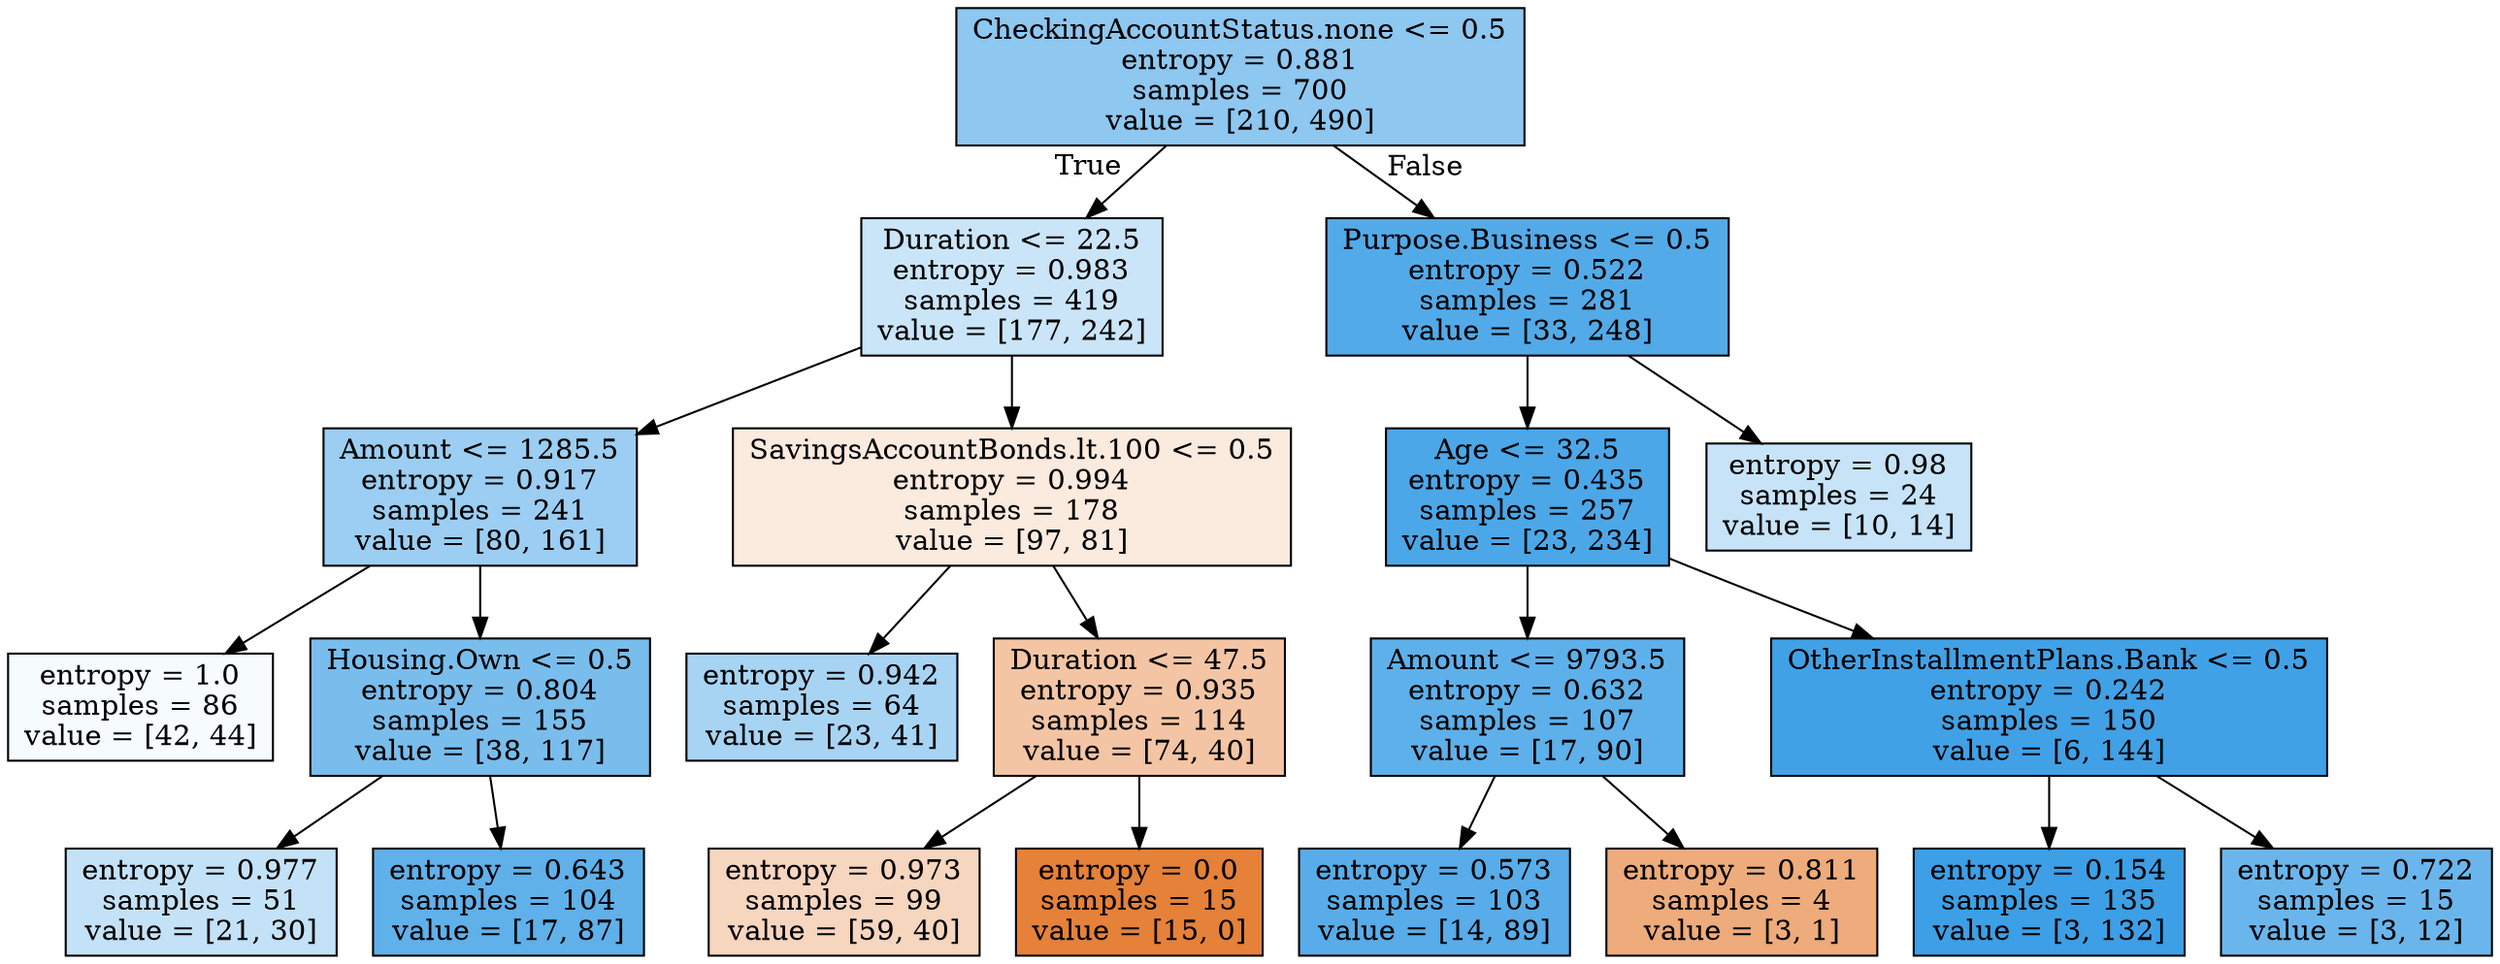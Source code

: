digraph Tree {
node [shape=box, style="filled", color="black"] ;
0 [label="CheckingAccountStatus.none <= 0.5\nentropy = 0.881\nsamples = 700\nvalue = [210, 490]", fillcolor="#8ec7f0"] ;
1 [label="Duration <= 22.5\nentropy = 0.983\nsamples = 419\nvalue = [177, 242]", fillcolor="#cae5f8"] ;
0 -> 1 [labeldistance=2.5, labelangle=45, headlabel="True"] ;
2 [label="Amount <= 1285.5\nentropy = 0.917\nsamples = 241\nvalue = [80, 161]", fillcolor="#9bcef2"] ;
1 -> 2 ;
3 [label="entropy = 1.0\nsamples = 86\nvalue = [42, 44]", fillcolor="#f6fbfe"] ;
2 -> 3 ;
4 [label="Housing.Own <= 0.5\nentropy = 0.804\nsamples = 155\nvalue = [38, 117]", fillcolor="#79bded"] ;
2 -> 4 ;
5 [label="entropy = 0.977\nsamples = 51\nvalue = [21, 30]", fillcolor="#c4e2f7"] ;
4 -> 5 ;
6 [label="entropy = 0.643\nsamples = 104\nvalue = [17, 87]", fillcolor="#60b0ea"] ;
4 -> 6 ;
7 [label="SavingsAccountBonds.lt.100 <= 0.5\nentropy = 0.994\nsamples = 178\nvalue = [97, 81]", fillcolor="#fbeade"] ;
1 -> 7 ;
8 [label="entropy = 0.942\nsamples = 64\nvalue = [23, 41]", fillcolor="#a8d4f4"] ;
7 -> 8 ;
9 [label="Duration <= 47.5\nentropy = 0.935\nsamples = 114\nvalue = [74, 40]", fillcolor="#f3c5a4"] ;
7 -> 9 ;
10 [label="entropy = 0.973\nsamples = 99\nvalue = [59, 40]", fillcolor="#f7d6bf"] ;
9 -> 10 ;
11 [label="entropy = 0.0\nsamples = 15\nvalue = [15, 0]", fillcolor="#e58139"] ;
9 -> 11 ;
12 [label="Purpose.Business <= 0.5\nentropy = 0.522\nsamples = 281\nvalue = [33, 248]", fillcolor="#53aae8"] ;
0 -> 12 [labeldistance=2.5, labelangle=-45, headlabel="False"] ;
13 [label="Age <= 32.5\nentropy = 0.435\nsamples = 257\nvalue = [23, 234]", fillcolor="#4ca7e8"] ;
12 -> 13 ;
14 [label="Amount <= 9793.5\nentropy = 0.632\nsamples = 107\nvalue = [17, 90]", fillcolor="#5eb0ea"] ;
13 -> 14 ;
15 [label="entropy = 0.573\nsamples = 103\nvalue = [14, 89]", fillcolor="#58ace9"] ;
14 -> 15 ;
16 [label="entropy = 0.811\nsamples = 4\nvalue = [3, 1]", fillcolor="#eeab7b"] ;
14 -> 16 ;
17 [label="OtherInstallmentPlans.Bank <= 0.5\nentropy = 0.242\nsamples = 150\nvalue = [6, 144]", fillcolor="#41a1e6"] ;
13 -> 17 ;
18 [label="entropy = 0.154\nsamples = 135\nvalue = [3, 132]", fillcolor="#3d9fe6"] ;
17 -> 18 ;
19 [label="entropy = 0.722\nsamples = 15\nvalue = [3, 12]", fillcolor="#6ab6ec"] ;
17 -> 19 ;
20 [label="entropy = 0.98\nsamples = 24\nvalue = [10, 14]", fillcolor="#c6e3f8"] ;
12 -> 20 ;
}